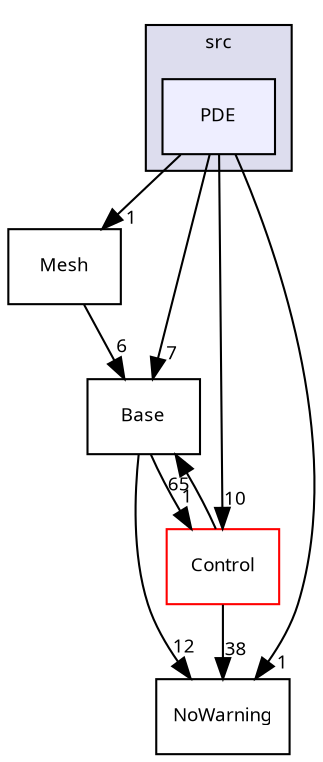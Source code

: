 digraph "/tmp/q/quinoa/src/PDE" {
  bgcolor=transparent;
  compound=true
  node [ fontsize="9", fontname="sans-serif"];
  edge [ labelfontsize="9", labelfontname="sans-serif"];
  subgraph clusterdir_68267d1309a1af8e8297ef4c3efbcdba {
    graph [ bgcolor="#ddddee", pencolor="black", label="src" fontname="sans-serif", fontsize="9", URL="dir_68267d1309a1af8e8297ef4c3efbcdba.html"]
  dir_e8ebd5d5792131bdfd6b2c2daa81088c [shape=box, label="PDE", style="filled", fillcolor="#eeeeff", pencolor="black", URL="dir_e8ebd5d5792131bdfd6b2c2daa81088c.html"];
  }
  dir_3e32a96ce5cfcb0c73109361e7fa459f [shape=box label="Mesh" URL="dir_3e32a96ce5cfcb0c73109361e7fa459f.html"];
  dir_7e34f0efff2ff25c5f7cf9ee4af7a0ce [shape=box label="NoWarning" URL="dir_7e34f0efff2ff25c5f7cf9ee4af7a0ce.html"];
  dir_4814b1a558d470c33d85e65dbde02eaa [shape=box label="Base" URL="dir_4814b1a558d470c33d85e65dbde02eaa.html"];
  dir_3ff0826a6d651abbf0f532354e1ac7dc [shape=box label="Control" color="red" URL="dir_3ff0826a6d651abbf0f532354e1ac7dc.html"];
  dir_3e32a96ce5cfcb0c73109361e7fa459f->dir_4814b1a558d470c33d85e65dbde02eaa [headlabel="6", labeldistance=1.5 headhref="dir_000033_000002.html"];
  dir_4814b1a558d470c33d85e65dbde02eaa->dir_7e34f0efff2ff25c5f7cf9ee4af7a0ce [headlabel="12", labeldistance=1.5 headhref="dir_000002_000034.html"];
  dir_4814b1a558d470c33d85e65dbde02eaa->dir_3ff0826a6d651abbf0f532354e1ac7dc [headlabel="1", labeldistance=1.5 headhref="dir_000002_000003.html"];
  dir_3ff0826a6d651abbf0f532354e1ac7dc->dir_7e34f0efff2ff25c5f7cf9ee4af7a0ce [headlabel="38", labeldistance=1.5 headhref="dir_000003_000034.html"];
  dir_3ff0826a6d651abbf0f532354e1ac7dc->dir_4814b1a558d470c33d85e65dbde02eaa [headlabel="65", labeldistance=1.5 headhref="dir_000003_000002.html"];
  dir_e8ebd5d5792131bdfd6b2c2daa81088c->dir_3e32a96ce5cfcb0c73109361e7fa459f [headlabel="1", labeldistance=1.5 headhref="dir_000021_000033.html"];
  dir_e8ebd5d5792131bdfd6b2c2daa81088c->dir_7e34f0efff2ff25c5f7cf9ee4af7a0ce [headlabel="1", labeldistance=1.5 headhref="dir_000021_000034.html"];
  dir_e8ebd5d5792131bdfd6b2c2daa81088c->dir_4814b1a558d470c33d85e65dbde02eaa [headlabel="7", labeldistance=1.5 headhref="dir_000021_000002.html"];
  dir_e8ebd5d5792131bdfd6b2c2daa81088c->dir_3ff0826a6d651abbf0f532354e1ac7dc [headlabel="10", labeldistance=1.5 headhref="dir_000021_000003.html"];
}
